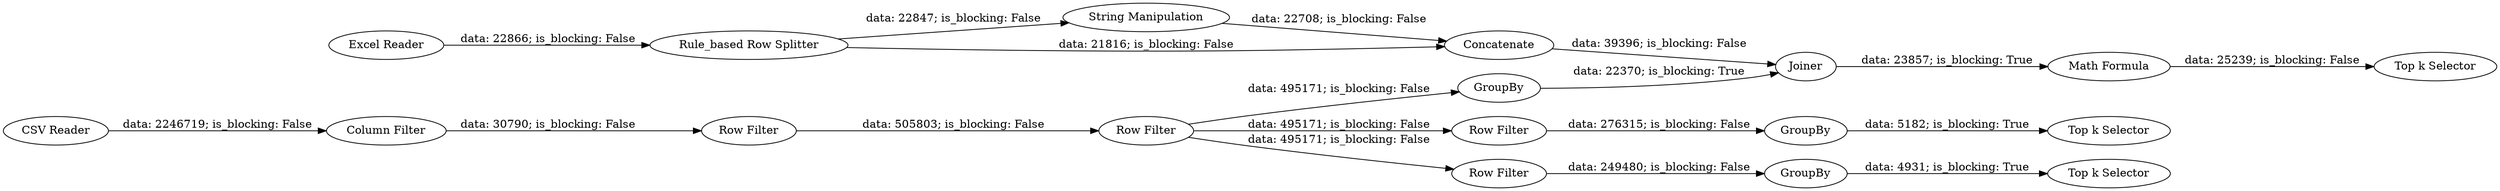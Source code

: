 digraph {
	"-3863347612791790855_9" [label=Concatenate]
	"-3863347612791790855_12" [label="Top k Selector"]
	"-3863347612791790855_13" [label="Top k Selector"]
	"-3863347612791790855_14" [label=GroupBy]
	"-3863347612791790855_16" [label=Joiner]
	"-3863347612791790855_8" [label="String Manipulation"]
	"-3863347612791790855_18" [label="Math Formula"]
	"-3863347612791790855_5" [label="Row Filter"]
	"-3863347612791790855_10" [label="Row Filter"]
	"-3863347612791790855_17" [label=GroupBy]
	"-3863347612791790855_15" [label="Row Filter"]
	"-3863347612791790855_7" [label="Rule_based Row Splitter"]
	"-3863347612791790855_2" [label="Excel Reader"]
	"-3863347612791790855_6" [label="Row Filter"]
	"-3863347612791790855_11" [label=GroupBy]
	"-3863347612791790855_1" [label="CSV Reader"]
	"-3863347612791790855_19" [label="Top k Selector"]
	"-3863347612791790855_3" [label="Column Filter"]
	"-3863347612791790855_2" -> "-3863347612791790855_7" [label="data: 22866; is_blocking: False"]
	"-3863347612791790855_14" -> "-3863347612791790855_13" [label="data: 4931; is_blocking: True"]
	"-3863347612791790855_18" -> "-3863347612791790855_19" [label="data: 25239; is_blocking: False"]
	"-3863347612791790855_7" -> "-3863347612791790855_9" [label="data: 21816; is_blocking: False"]
	"-3863347612791790855_3" -> "-3863347612791790855_5" [label="data: 30790; is_blocking: False"]
	"-3863347612791790855_7" -> "-3863347612791790855_8" [label="data: 22847; is_blocking: False"]
	"-3863347612791790855_15" -> "-3863347612791790855_14" [label="data: 249480; is_blocking: False"]
	"-3863347612791790855_6" -> "-3863347612791790855_15" [label="data: 495171; is_blocking: False"]
	"-3863347612791790855_5" -> "-3863347612791790855_6" [label="data: 505803; is_blocking: False"]
	"-3863347612791790855_1" -> "-3863347612791790855_3" [label="data: 2246719; is_blocking: False"]
	"-3863347612791790855_8" -> "-3863347612791790855_9" [label="data: 22708; is_blocking: False"]
	"-3863347612791790855_6" -> "-3863347612791790855_10" [label="data: 495171; is_blocking: False"]
	"-3863347612791790855_17" -> "-3863347612791790855_16" [label="data: 22370; is_blocking: True"]
	"-3863347612791790855_9" -> "-3863347612791790855_16" [label="data: 39396; is_blocking: False"]
	"-3863347612791790855_11" -> "-3863347612791790855_12" [label="data: 5182; is_blocking: True"]
	"-3863347612791790855_16" -> "-3863347612791790855_18" [label="data: 23857; is_blocking: True"]
	"-3863347612791790855_10" -> "-3863347612791790855_11" [label="data: 276315; is_blocking: False"]
	"-3863347612791790855_6" -> "-3863347612791790855_17" [label="data: 495171; is_blocking: False"]
	rankdir=LR
}
